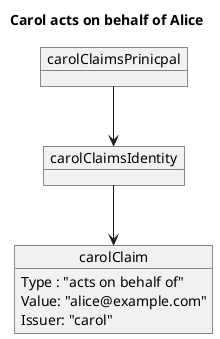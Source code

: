 @startuml
Title "Carol acts on behalf of Alice"

object carolClaimsPrinicpal
object carolClaimsIdentity
object carolClaim {
    Type : "acts on behalf of"
    Value: "alice@example.com"
    Issuer: "carol"
}

carolClaimsPrinicpal --> carolClaimsIdentity
carolClaimsIdentity --> carolClaim

@enduml